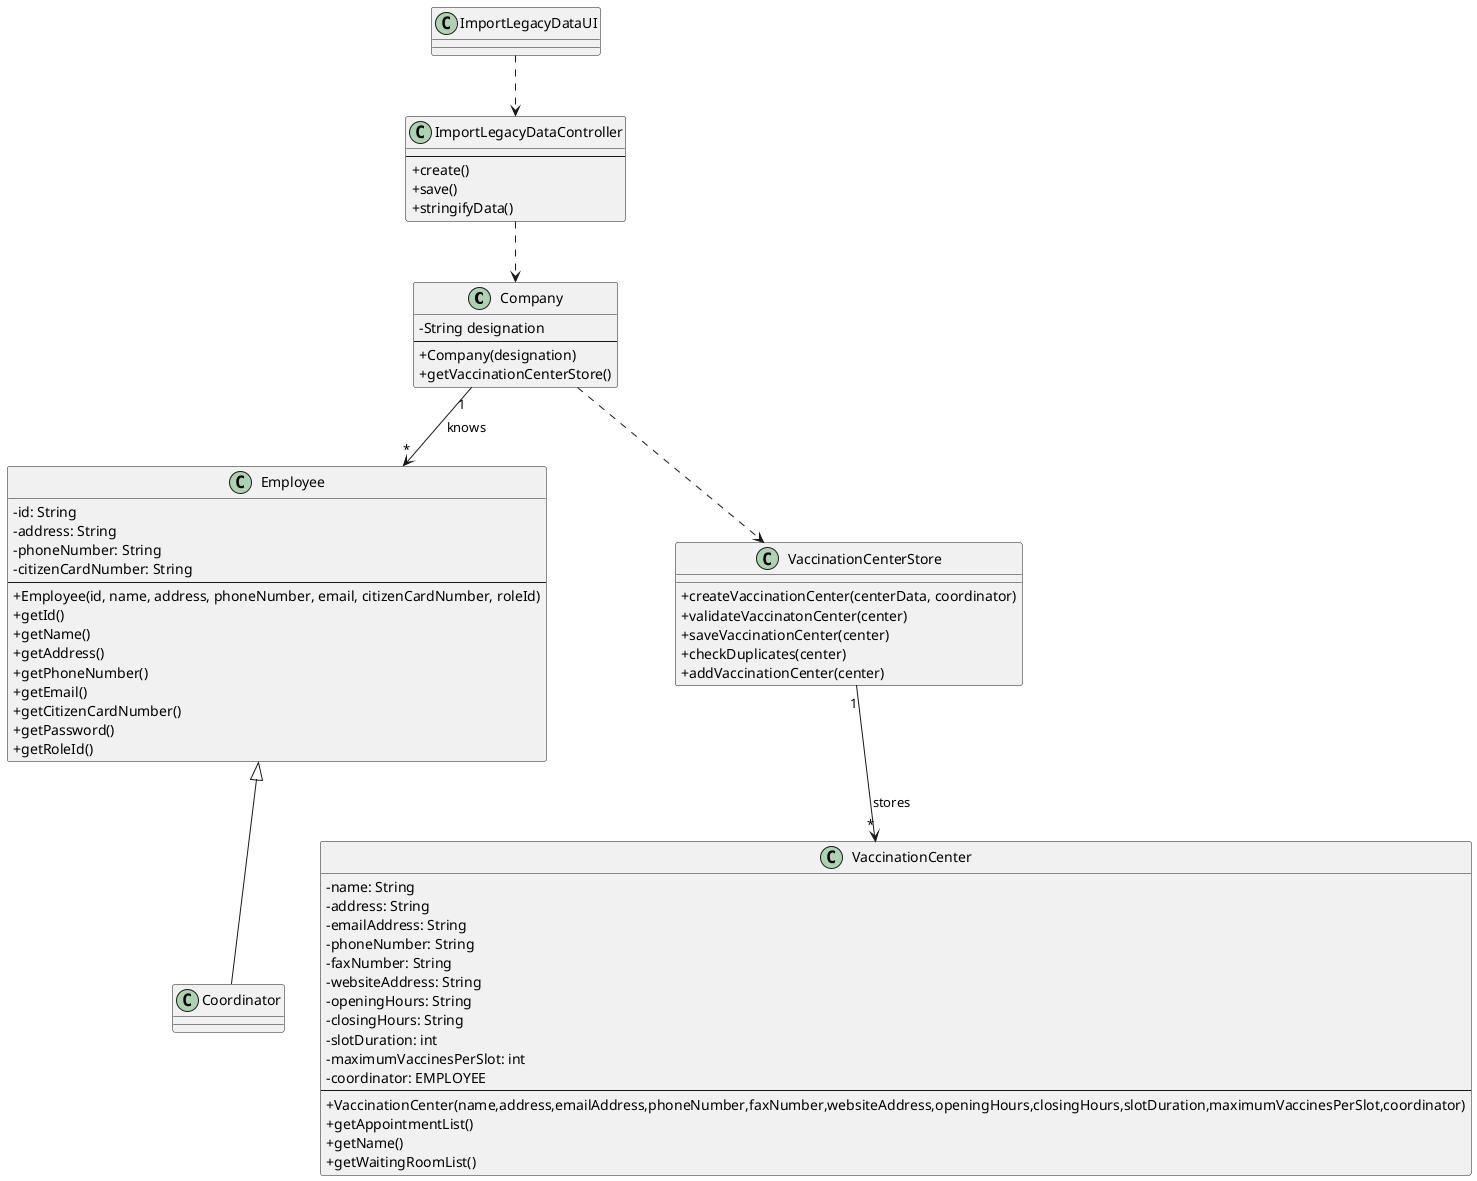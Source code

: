 @startuml US17_CD
skinparam classAttributeIconSize 0

class Company {
  - String designation
  ---
  + Company(designation)
  + getVaccinationCenterStore()
}

class Coordinator {}

class Employee {
  - id: String
  - address: String
  - phoneNumber: String
  - citizenCardNumber: String
  ---
  + Employee(id, name, address, phoneNumber, email, citizenCardNumber, roleId)
  + getId()
  + getName()
  + getAddress()
  + getPhoneNumber()
  + getEmail()
  + getCitizenCardNumber()
  + getPassword()
  + getRoleId()
}

class ImportLegacyDataUI {}

class ImportLegacyDataController {
  ---
  + create()
  + save()
  + stringifyData()
}

class VaccinationCenter {
  - name: String
  - address: String
  - emailAddress: String
  - phoneNumber: String
  - faxNumber: String
  - websiteAddress: String
  - openingHours: String
  - closingHours: String
  - slotDuration: int
  - maximumVaccinesPerSlot: int
  - coordinator: EMPLOYEE
  ---
  + VaccinationCenter(name,address,emailAddress,phoneNumber,faxNumber,websiteAddress,openingHours,closingHours,slotDuration,maximumVaccinesPerSlot,coordinator)
  + getAppointmentList()
  + getName()
  + getWaitingRoomList()
}

class VaccinationCenterStore {
  + createVaccinationCenter(centerData, coordinator)
  + validateVaccinatonCenter(center)
  + saveVaccinationCenter(center)
  + checkDuplicates(center)
  + addVaccinationCenter(center)
}


Company ..> VaccinationCenterStore
Company "1" --> "*" Employee : knows

Employee <|-- Coordinator

ImportLegacyDataController ..> Company

ImportLegacyDataUI ..> ImportLegacyDataController

VaccinationCenterStore "1" --> "*" VaccinationCenter : stores

@enduml
